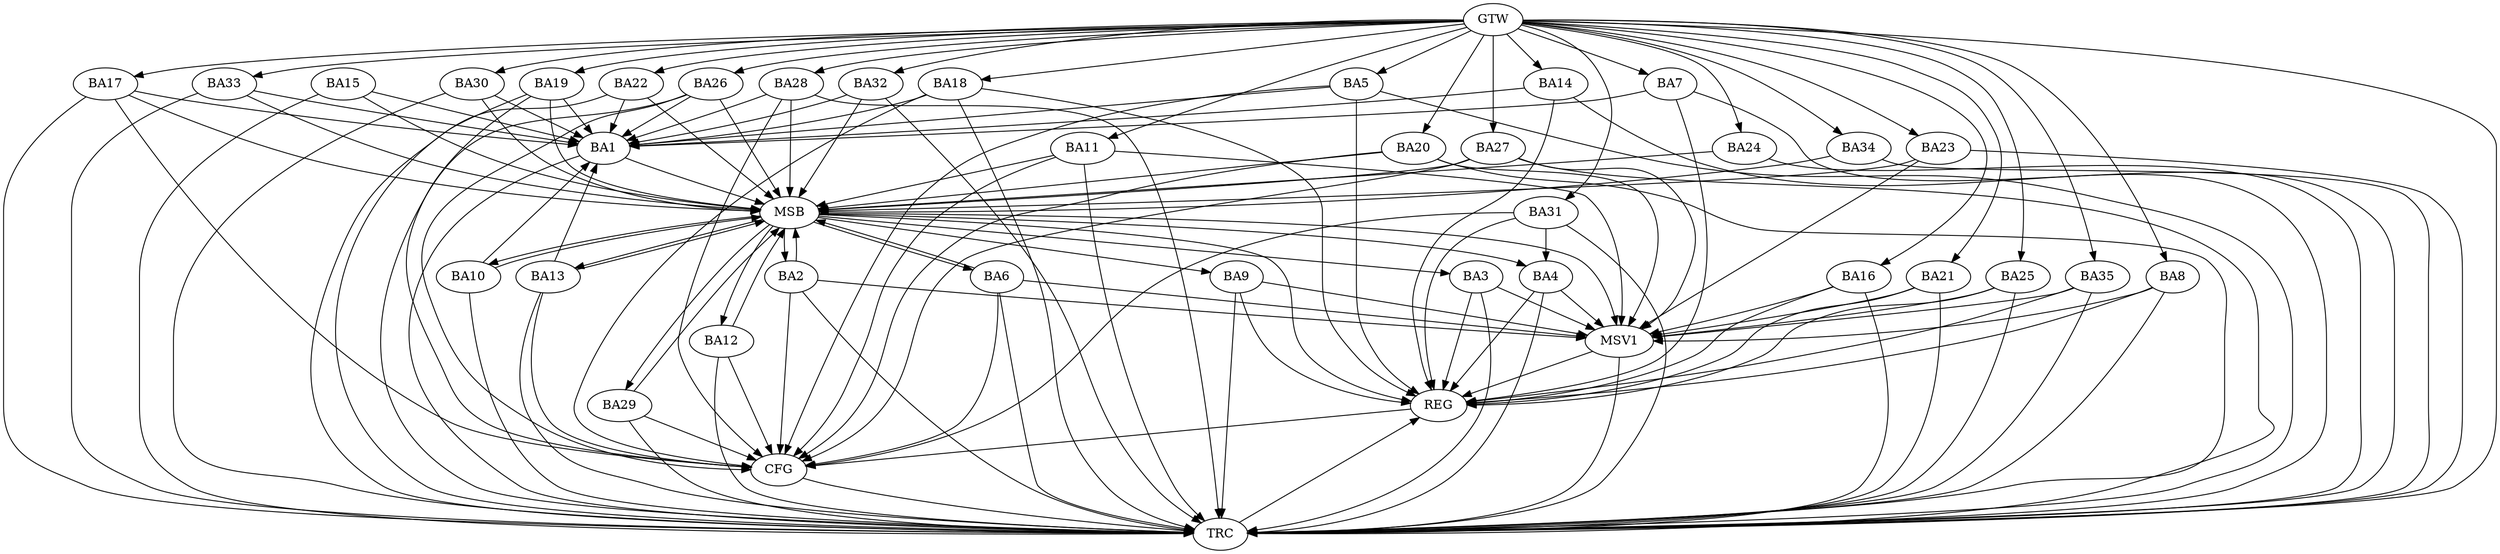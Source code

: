 strict digraph G {
  BA1 [ label="BA1" ];
  BA2 [ label="BA2" ];
  BA3 [ label="BA3" ];
  BA4 [ label="BA4" ];
  BA5 [ label="BA5" ];
  BA6 [ label="BA6" ];
  BA7 [ label="BA7" ];
  BA8 [ label="BA8" ];
  BA9 [ label="BA9" ];
  BA10 [ label="BA10" ];
  BA11 [ label="BA11" ];
  BA12 [ label="BA12" ];
  BA13 [ label="BA13" ];
  BA14 [ label="BA14" ];
  BA15 [ label="BA15" ];
  BA16 [ label="BA16" ];
  BA17 [ label="BA17" ];
  BA18 [ label="BA18" ];
  BA19 [ label="BA19" ];
  BA20 [ label="BA20" ];
  BA21 [ label="BA21" ];
  BA22 [ label="BA22" ];
  BA23 [ label="BA23" ];
  BA24 [ label="BA24" ];
  BA25 [ label="BA25" ];
  BA26 [ label="BA26" ];
  BA27 [ label="BA27" ];
  BA28 [ label="BA28" ];
  BA29 [ label="BA29" ];
  BA30 [ label="BA30" ];
  BA31 [ label="BA31" ];
  BA32 [ label="BA32" ];
  BA33 [ label="BA33" ];
  BA34 [ label="BA34" ];
  BA35 [ label="BA35" ];
  GTW [ label="GTW" ];
  REG [ label="REG" ];
  MSB [ label="MSB" ];
  CFG [ label="CFG" ];
  TRC [ label="TRC" ];
  MSV1 [ label="MSV1" ];
  BA31 -> BA4;
  GTW -> BA5;
  GTW -> BA7;
  GTW -> BA8;
  GTW -> BA11;
  GTW -> BA14;
  GTW -> BA16;
  GTW -> BA17;
  GTW -> BA18;
  GTW -> BA19;
  GTW -> BA20;
  GTW -> BA21;
  GTW -> BA22;
  GTW -> BA23;
  GTW -> BA24;
  GTW -> BA25;
  GTW -> BA26;
  GTW -> BA27;
  GTW -> BA28;
  GTW -> BA30;
  GTW -> BA31;
  GTW -> BA32;
  GTW -> BA33;
  GTW -> BA34;
  GTW -> BA35;
  BA3 -> REG;
  BA4 -> REG;
  BA5 -> REG;
  BA7 -> REG;
  BA8 -> REG;
  BA9 -> REG;
  BA14 -> REG;
  BA16 -> REG;
  BA18 -> REG;
  BA21 -> REG;
  BA25 -> REG;
  BA31 -> REG;
  BA35 -> REG;
  BA1 -> MSB;
  MSB -> BA2;
  MSB -> REG;
  BA2 -> MSB;
  BA6 -> MSB;
  MSB -> BA3;
  BA10 -> MSB;
  BA11 -> MSB;
  BA12 -> MSB;
  BA13 -> MSB;
  BA15 -> MSB;
  BA17 -> MSB;
  BA19 -> MSB;
  MSB -> BA13;
  BA20 -> MSB;
  MSB -> BA9;
  BA22 -> MSB;
  BA23 -> MSB;
  BA24 -> MSB;
  BA26 -> MSB;
  MSB -> BA10;
  BA27 -> MSB;
  BA28 -> MSB;
  MSB -> BA4;
  BA29 -> MSB;
  BA30 -> MSB;
  BA32 -> MSB;
  MSB -> BA6;
  BA33 -> MSB;
  MSB -> BA29;
  BA34 -> MSB;
  MSB -> BA12;
  BA31 -> CFG;
  BA29 -> CFG;
  BA17 -> CFG;
  BA28 -> CFG;
  BA19 -> CFG;
  BA20 -> CFG;
  BA13 -> CFG;
  BA12 -> CFG;
  BA27 -> CFG;
  BA5 -> CFG;
  BA26 -> CFG;
  BA11 -> CFG;
  BA2 -> CFG;
  BA18 -> CFG;
  BA6 -> CFG;
  REG -> CFG;
  BA1 -> TRC;
  BA2 -> TRC;
  BA3 -> TRC;
  BA4 -> TRC;
  BA5 -> TRC;
  BA6 -> TRC;
  BA7 -> TRC;
  BA8 -> TRC;
  BA9 -> TRC;
  BA10 -> TRC;
  BA11 -> TRC;
  BA12 -> TRC;
  BA13 -> TRC;
  BA14 -> TRC;
  BA15 -> TRC;
  BA16 -> TRC;
  BA17 -> TRC;
  BA18 -> TRC;
  BA19 -> TRC;
  BA20 -> TRC;
  BA21 -> TRC;
  BA22 -> TRC;
  BA23 -> TRC;
  BA24 -> TRC;
  BA25 -> TRC;
  BA26 -> TRC;
  BA27 -> TRC;
  BA28 -> TRC;
  BA29 -> TRC;
  BA30 -> TRC;
  BA31 -> TRC;
  BA32 -> TRC;
  BA33 -> TRC;
  BA34 -> TRC;
  BA35 -> TRC;
  GTW -> TRC;
  CFG -> TRC;
  TRC -> REG;
  BA19 -> BA1;
  BA17 -> BA1;
  BA33 -> BA1;
  BA15 -> BA1;
  BA28 -> BA1;
  BA18 -> BA1;
  BA32 -> BA1;
  BA10 -> BA1;
  BA22 -> BA1;
  BA7 -> BA1;
  BA30 -> BA1;
  BA26 -> BA1;
  BA14 -> BA1;
  BA5 -> BA1;
  BA13 -> BA1;
  BA3 -> MSV1;
  BA4 -> MSV1;
  BA9 -> MSV1;
  BA21 -> MSV1;
  MSB -> MSV1;
  BA8 -> MSV1;
  BA2 -> MSV1;
  BA6 -> MSV1;
  BA16 -> MSV1;
  BA27 -> MSV1;
  BA25 -> MSV1;
  BA20 -> MSV1;
  BA11 -> MSV1;
  BA23 -> MSV1;
  BA35 -> MSV1;
  MSV1 -> REG;
  MSV1 -> TRC;
}
